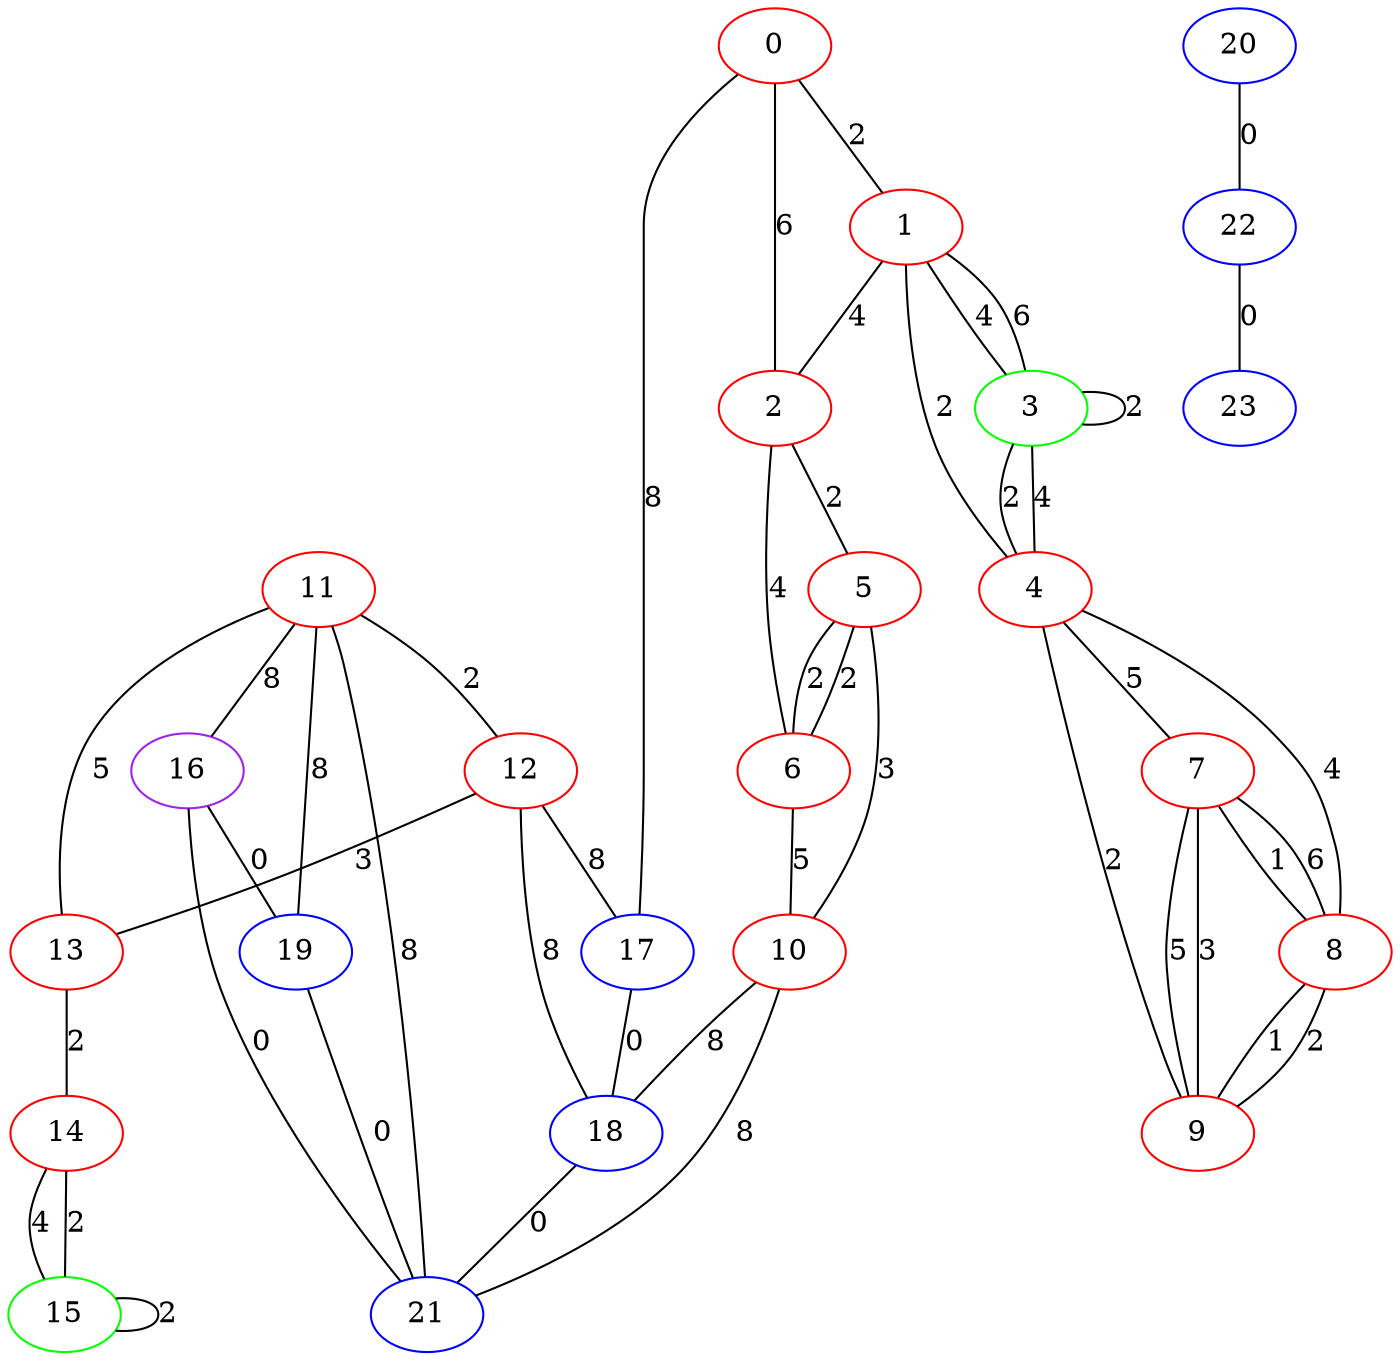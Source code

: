 graph "" {
0 [color=red, weight=1];
1 [color=red, weight=1];
2 [color=red, weight=1];
3 [color=green, weight=2];
4 [color=red, weight=1];
5 [color=red, weight=1];
6 [color=red, weight=1];
7 [color=red, weight=1];
8 [color=red, weight=1];
9 [color=red, weight=1];
10 [color=red, weight=1];
11 [color=red, weight=1];
12 [color=red, weight=1];
13 [color=red, weight=1];
14 [color=red, weight=1];
15 [color=green, weight=2];
16 [color=purple, weight=4];
17 [color=blue, weight=3];
18 [color=blue, weight=3];
19 [color=blue, weight=3];
20 [color=blue, weight=3];
21 [color=blue, weight=3];
22 [color=blue, weight=3];
23 [color=blue, weight=3];
0 -- 1  [key=0, label=2];
0 -- 2  [key=0, label=6];
0 -- 17  [key=0, label=8];
1 -- 2  [key=0, label=4];
1 -- 3  [key=0, label=6];
1 -- 3  [key=1, label=4];
1 -- 4  [key=0, label=2];
2 -- 5  [key=0, label=2];
2 -- 6  [key=0, label=4];
3 -- 3  [key=0, label=2];
3 -- 4  [key=0, label=4];
3 -- 4  [key=1, label=2];
4 -- 8  [key=0, label=4];
4 -- 9  [key=0, label=2];
4 -- 7  [key=0, label=5];
5 -- 10  [key=0, label=3];
5 -- 6  [key=0, label=2];
5 -- 6  [key=1, label=2];
6 -- 10  [key=0, label=5];
7 -- 8  [key=0, label=1];
7 -- 8  [key=1, label=6];
7 -- 9  [key=0, label=3];
7 -- 9  [key=1, label=5];
8 -- 9  [key=0, label=2];
8 -- 9  [key=1, label=1];
10 -- 18  [key=0, label=8];
10 -- 21  [key=0, label=8];
11 -- 16  [key=0, label=8];
11 -- 19  [key=0, label=8];
11 -- 12  [key=0, label=2];
11 -- 13  [key=0, label=5];
11 -- 21  [key=0, label=8];
12 -- 17  [key=0, label=8];
12 -- 18  [key=0, label=8];
12 -- 13  [key=0, label=3];
13 -- 14  [key=0, label=2];
14 -- 15  [key=0, label=4];
14 -- 15  [key=1, label=2];
15 -- 15  [key=0, label=2];
16 -- 19  [key=0, label=0];
16 -- 21  [key=0, label=0];
17 -- 18  [key=0, label=0];
18 -- 21  [key=0, label=0];
19 -- 21  [key=0, label=0];
20 -- 22  [key=0, label=0];
22 -- 23  [key=0, label=0];
}
